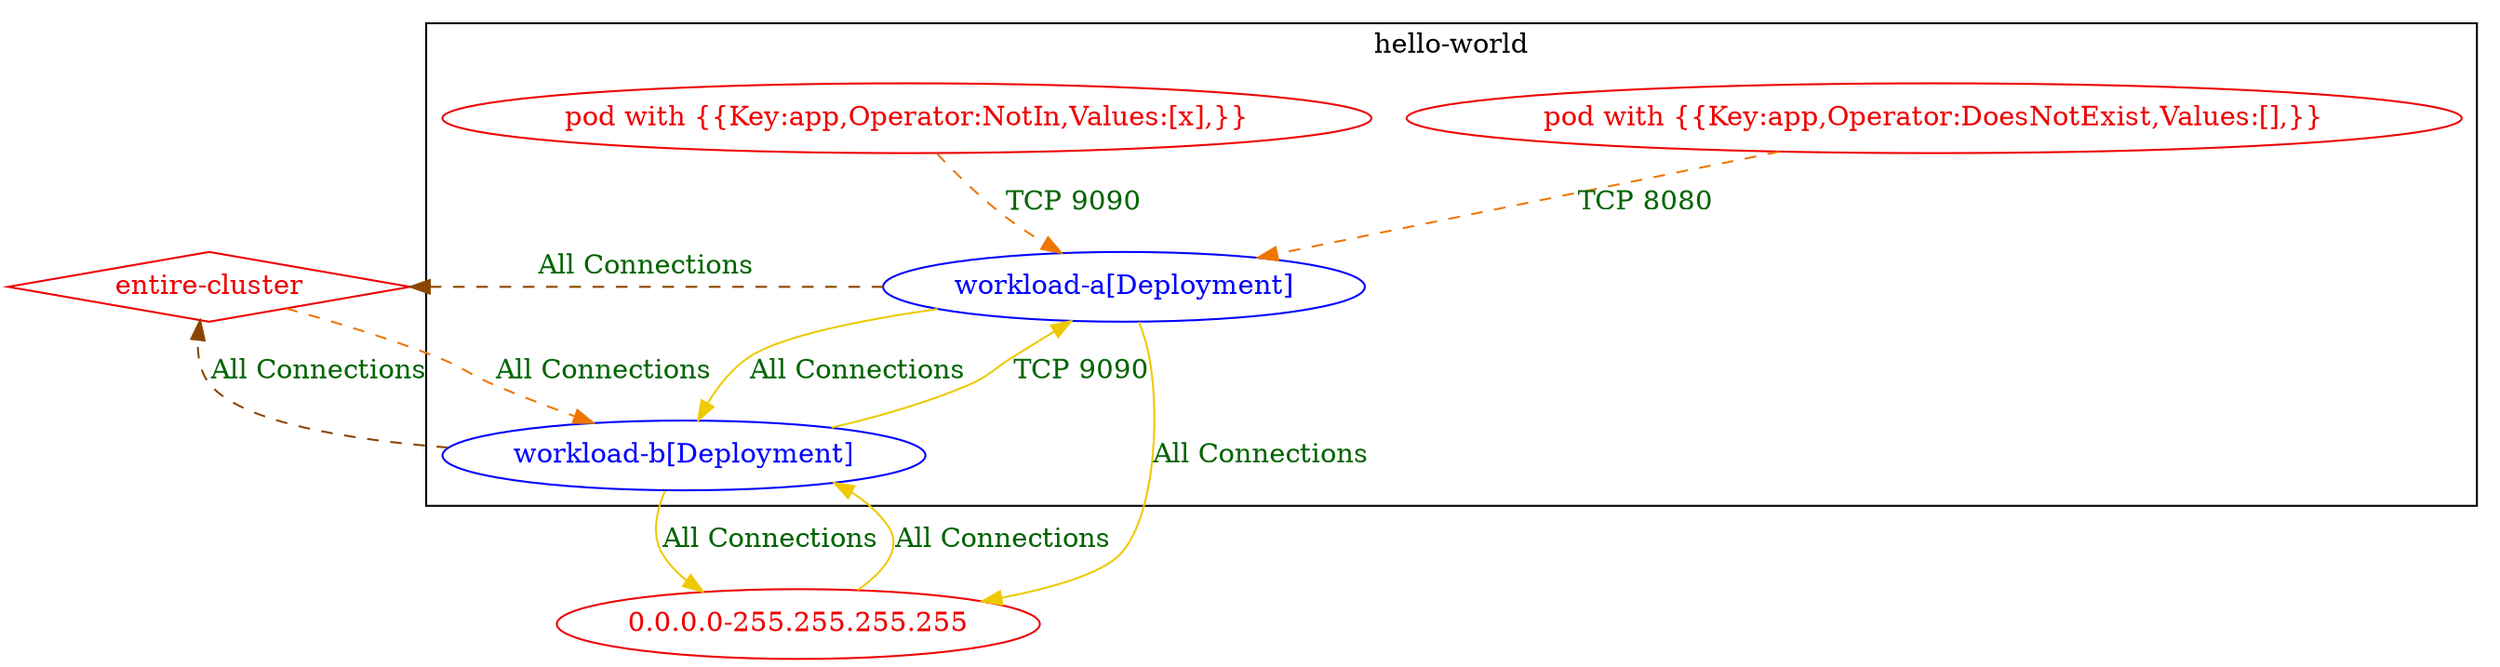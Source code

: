 digraph {
	subgraph "cluster_hello_world" {
		color="black"
		fontcolor="black"
		"hello-world/workload-a[Deployment]" [label="workload-a[Deployment]" color="blue" fontcolor="blue"]
		"hello-world/workload-b[Deployment]" [label="workload-b[Deployment]" color="blue" fontcolor="blue"]
		"pod with {{Key:app,Operator:DoesNotExist,Values:[],}}_in_hello-world" [label="pod with {{Key:app,Operator:DoesNotExist,Values:[],}}" color="red2" fontcolor="red2"]
		"pod with {{Key:app,Operator:NotIn,Values:[x],}}_in_hello-world" [label="pod with {{Key:app,Operator:NotIn,Values:[x],}}" color="red2" fontcolor="red2"]
		label="hello-world"
	}
	"0.0.0.0-255.255.255.255" [label="0.0.0.0-255.255.255.255" color="red2" fontcolor="red2"]
	"entire-cluster" [label="entire-cluster" color="red2" fontcolor="red2" shape=diamond]
	"0.0.0.0-255.255.255.255" -> "hello-world/workload-b[Deployment]" [label="All Connections" color="gold2" fontcolor="darkgreen" weight=0.5]
	"entire-cluster" -> "hello-world/workload-b[Deployment]" [label="All Connections" color="darkorange2" fontcolor="darkgreen" weight=1 style=dashed]
	"hello-world/workload-a[Deployment]" -> "0.0.0.0-255.255.255.255" [label="All Connections" color="gold2" fontcolor="darkgreen" weight=1]
	"hello-world/workload-a[Deployment]" -> "entire-cluster" [label="All Connections" color="darkorange4" fontcolor="darkgreen" weight=0.5 style=dashed]
	"hello-world/workload-a[Deployment]" -> "hello-world/workload-b[Deployment]" [label="All Connections" color="gold2" fontcolor="darkgreen" weight=0.5]
	"hello-world/workload-b[Deployment]" -> "0.0.0.0-255.255.255.255" [label="All Connections" color="gold2" fontcolor="darkgreen" weight=1]
	"hello-world/workload-b[Deployment]" -> "entire-cluster" [label="All Connections" color="darkorange4" fontcolor="darkgreen" weight=0.5 style=dashed]
	"hello-world/workload-b[Deployment]" -> "hello-world/workload-a[Deployment]" [label="TCP 9090" color="gold2" fontcolor="darkgreen" weight=1]
	"pod with {{Key:app,Operator:DoesNotExist,Values:[],}}_in_hello-world" -> "hello-world/workload-a[Deployment]" [label="TCP 8080" color="darkorange2" fontcolor="darkgreen" weight=1 style=dashed]
	"pod with {{Key:app,Operator:NotIn,Values:[x],}}_in_hello-world" -> "hello-world/workload-a[Deployment]" [label="TCP 9090" color="darkorange2" fontcolor="darkgreen" weight=1 style=dashed]
}